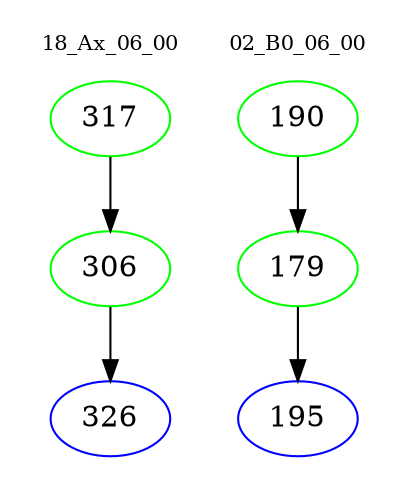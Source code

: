 digraph{
subgraph cluster_0 {
color = white
label = "18_Ax_06_00";
fontsize=10;
T0_317 [label="317", color="green"]
T0_317 -> T0_306 [color="black"]
T0_306 [label="306", color="green"]
T0_306 -> T0_326 [color="black"]
T0_326 [label="326", color="blue"]
}
subgraph cluster_1 {
color = white
label = "02_B0_06_00";
fontsize=10;
T1_190 [label="190", color="green"]
T1_190 -> T1_179 [color="black"]
T1_179 [label="179", color="green"]
T1_179 -> T1_195 [color="black"]
T1_195 [label="195", color="blue"]
}
}
